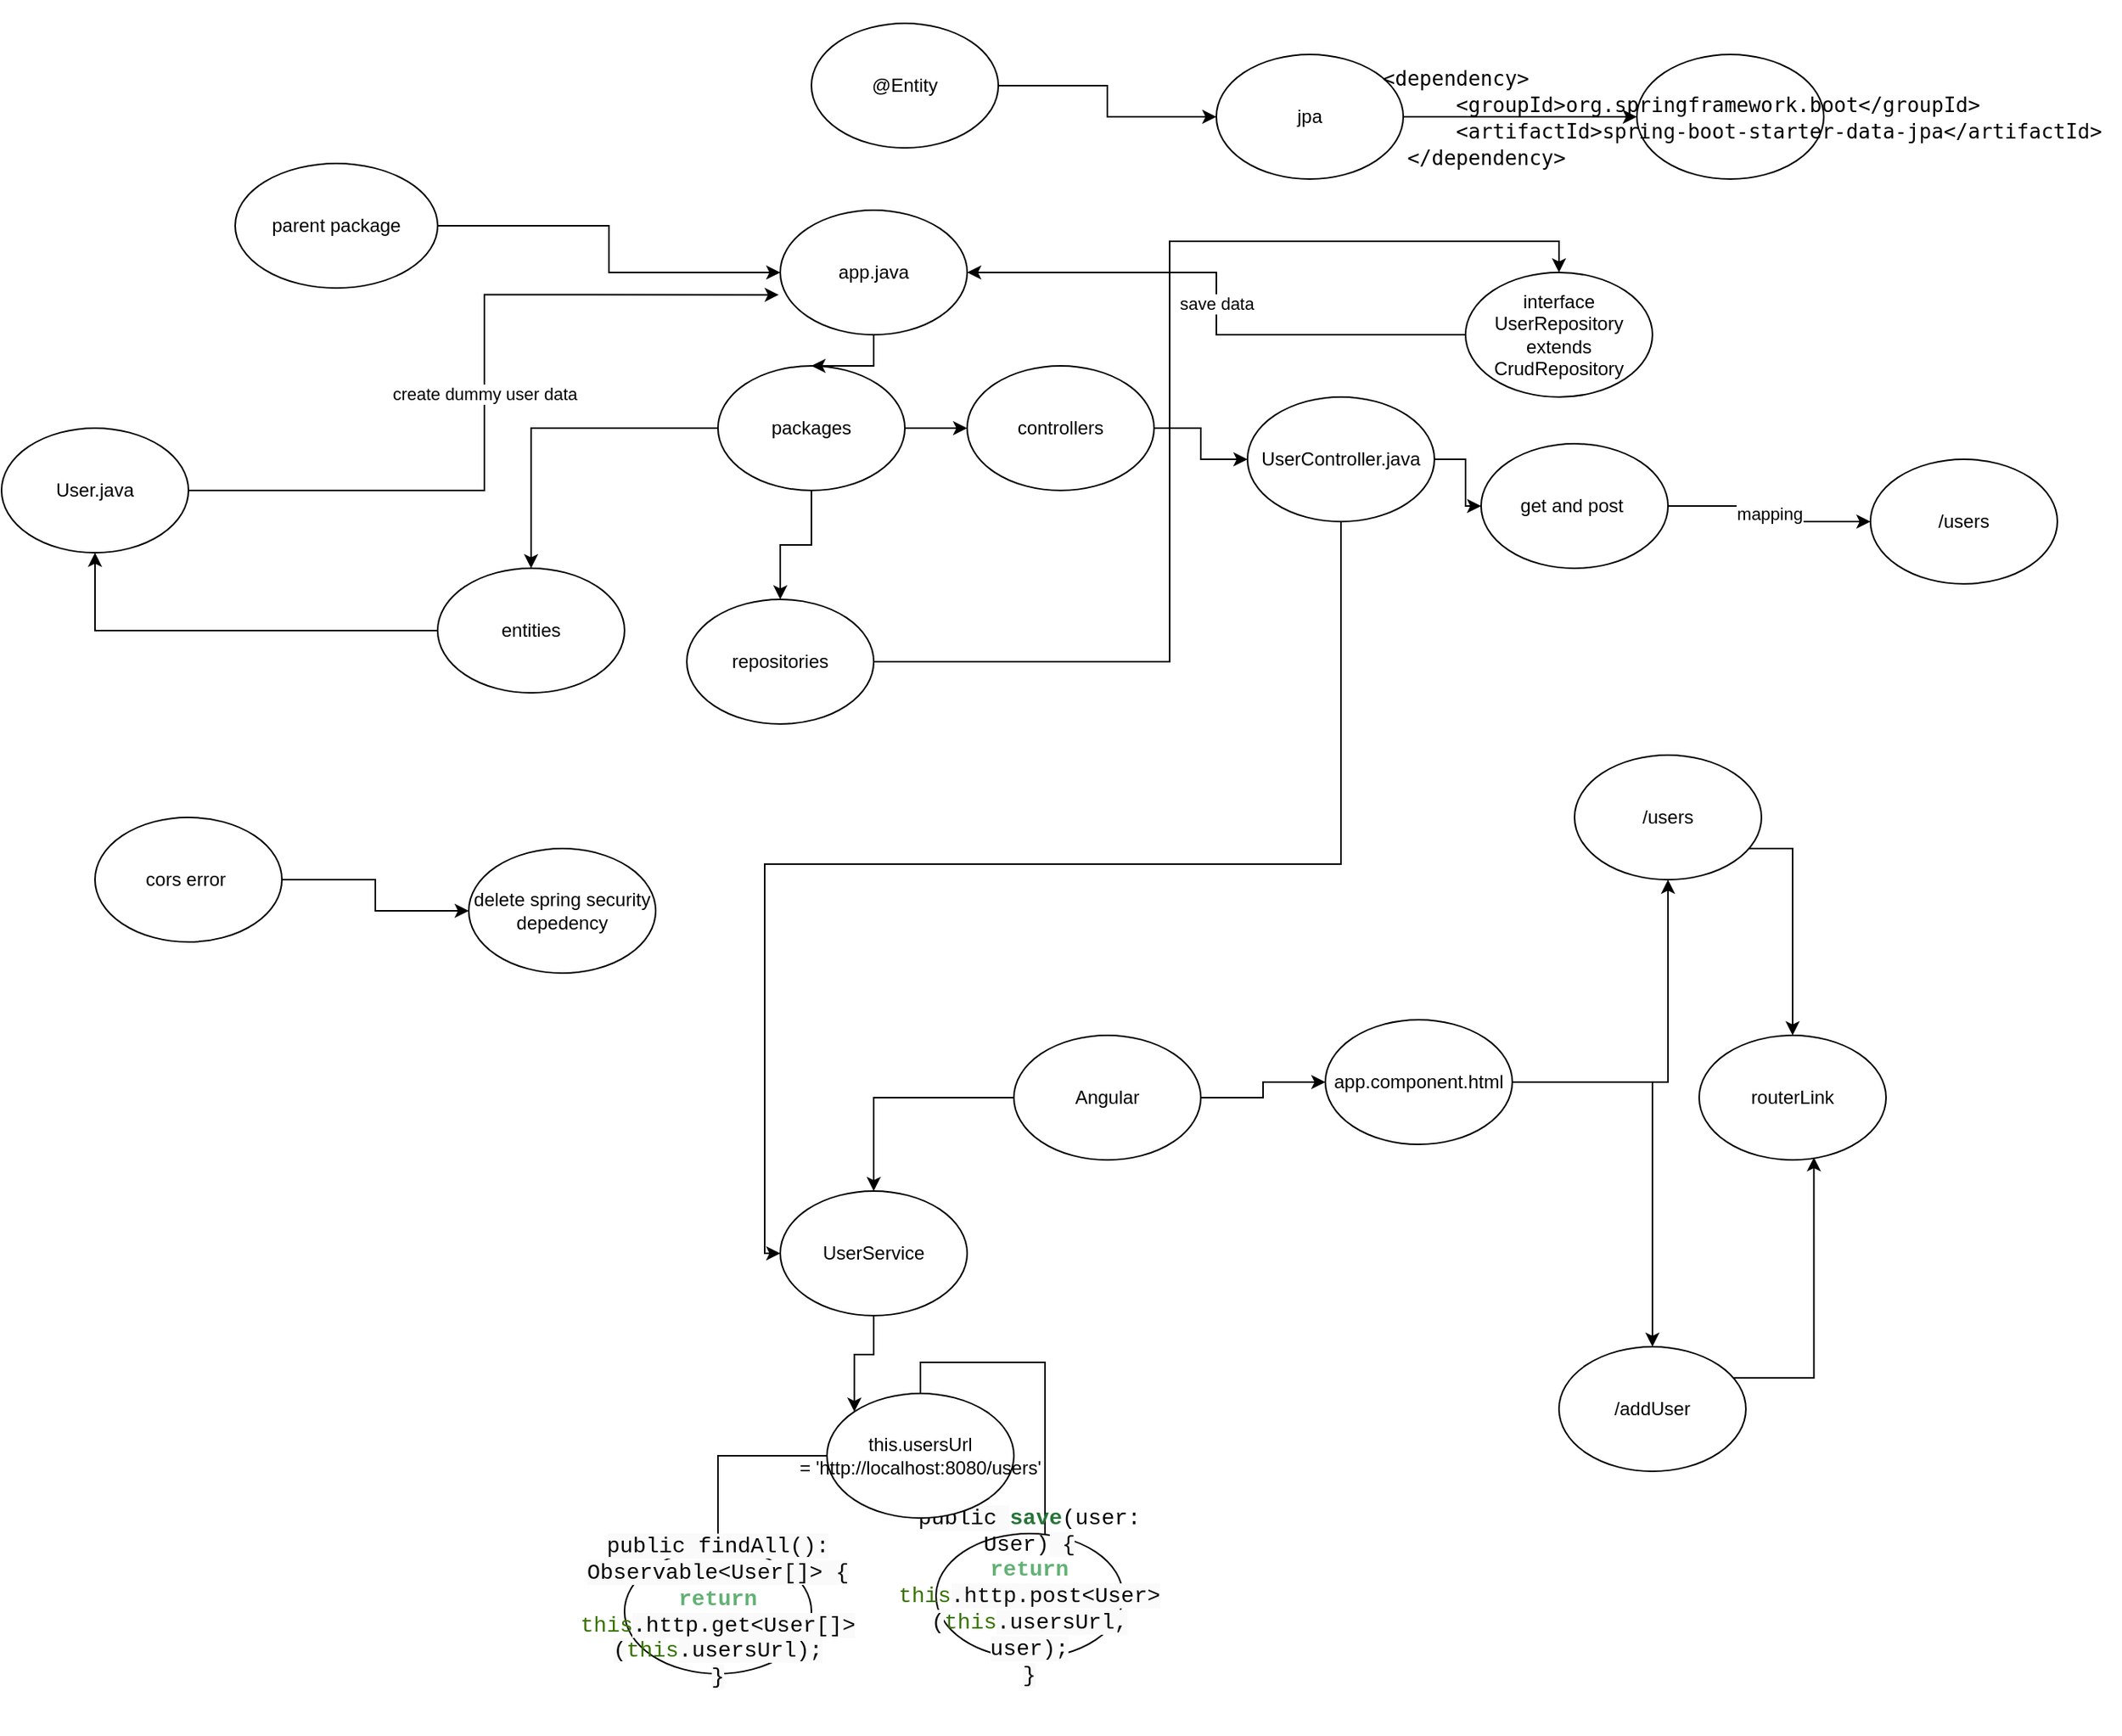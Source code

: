 <mxfile version="14.9.6" type="device"><diagram id="XQui4TSrL8P9fKs4TMkx" name="Page-1"><mxGraphModel dx="1221" dy="644" grid="1" gridSize="10" guides="1" tooltips="1" connect="1" arrows="1" fold="1" page="1" pageScale="1" pageWidth="3300" pageHeight="4681" math="0" shadow="0"><root><mxCell id="0"/><mxCell id="1" parent="0"/><mxCell id="p0-RQICh5ArtIbD8BfO9-2" style="edgeStyle=orthogonalEdgeStyle;rounded=0;orthogonalLoop=1;jettySize=auto;html=1;" edge="1" parent="1" source="p0-RQICh5ArtIbD8BfO9-1" target="p0-RQICh5ArtIbD8BfO9-3"><mxGeometry relative="1" as="geometry"><mxPoint x="690" y="280" as="targetPoint"/></mxGeometry></mxCell><mxCell id="p0-RQICh5ArtIbD8BfO9-4" style="edgeStyle=orthogonalEdgeStyle;rounded=0;orthogonalLoop=1;jettySize=auto;html=1;" edge="1" parent="1" source="p0-RQICh5ArtIbD8BfO9-1" target="p0-RQICh5ArtIbD8BfO9-7"><mxGeometry relative="1" as="geometry"><mxPoint x="510" y="390" as="targetPoint"/></mxGeometry></mxCell><mxCell id="p0-RQICh5ArtIbD8BfO9-5" style="edgeStyle=orthogonalEdgeStyle;rounded=0;orthogonalLoop=1;jettySize=auto;html=1;" edge="1" parent="1" source="p0-RQICh5ArtIbD8BfO9-1" target="p0-RQICh5ArtIbD8BfO9-6"><mxGeometry relative="1" as="geometry"><mxPoint x="370" y="280" as="targetPoint"/></mxGeometry></mxCell><mxCell id="p0-RQICh5ArtIbD8BfO9-1" value="packages" style="ellipse;whiteSpace=wrap;html=1;" vertex="1" parent="1"><mxGeometry x="470" y="240" width="120" height="80" as="geometry"/></mxCell><mxCell id="p0-RQICh5ArtIbD8BfO9-43" style="edgeStyle=orthogonalEdgeStyle;rounded=0;orthogonalLoop=1;jettySize=auto;html=1;" edge="1" parent="1" source="p0-RQICh5ArtIbD8BfO9-3" target="p0-RQICh5ArtIbD8BfO9-44"><mxGeometry relative="1" as="geometry"><mxPoint x="850" y="320" as="targetPoint"/></mxGeometry></mxCell><mxCell id="p0-RQICh5ArtIbD8BfO9-3" value="controllers" style="ellipse;whiteSpace=wrap;html=1;" vertex="1" parent="1"><mxGeometry x="630" y="240" width="120" height="80" as="geometry"/></mxCell><mxCell id="p0-RQICh5ArtIbD8BfO9-8" style="edgeStyle=orthogonalEdgeStyle;rounded=0;orthogonalLoop=1;jettySize=auto;html=1;" edge="1" parent="1" source="p0-RQICh5ArtIbD8BfO9-6" target="p0-RQICh5ArtIbD8BfO9-9"><mxGeometry relative="1" as="geometry"><mxPoint x="200" y="270" as="targetPoint"/></mxGeometry></mxCell><mxCell id="p0-RQICh5ArtIbD8BfO9-6" value="entities" style="ellipse;whiteSpace=wrap;html=1;" vertex="1" parent="1"><mxGeometry x="290" y="370" width="120" height="80" as="geometry"/></mxCell><mxCell id="p0-RQICh5ArtIbD8BfO9-16" style="edgeStyle=orthogonalEdgeStyle;rounded=0;orthogonalLoop=1;jettySize=auto;html=1;entryX=0.5;entryY=0;entryDx=0;entryDy=0;" edge="1" parent="1" source="p0-RQICh5ArtIbD8BfO9-7" target="p0-RQICh5ArtIbD8BfO9-15"><mxGeometry relative="1" as="geometry"/></mxCell><mxCell id="p0-RQICh5ArtIbD8BfO9-7" value="repositories" style="ellipse;whiteSpace=wrap;html=1;" vertex="1" parent="1"><mxGeometry x="450" y="390" width="120" height="80" as="geometry"/></mxCell><mxCell id="p0-RQICh5ArtIbD8BfO9-23" value="create dummy user data" style="edgeStyle=orthogonalEdgeStyle;rounded=0;orthogonalLoop=1;jettySize=auto;html=1;entryX=-0.008;entryY=0.679;entryDx=0;entryDy=0;entryPerimeter=0;" edge="1" parent="1" source="p0-RQICh5ArtIbD8BfO9-9" target="p0-RQICh5ArtIbD8BfO9-18"><mxGeometry relative="1" as="geometry"><mxPoint x="170" y="340" as="targetPoint"/></mxGeometry></mxCell><mxCell id="p0-RQICh5ArtIbD8BfO9-9" value="User.java" style="ellipse;whiteSpace=wrap;html=1;" vertex="1" parent="1"><mxGeometry x="10" y="280" width="120" height="80" as="geometry"/></mxCell><mxCell id="p0-RQICh5ArtIbD8BfO9-11" style="edgeStyle=orthogonalEdgeStyle;rounded=0;orthogonalLoop=1;jettySize=auto;html=1;" edge="1" parent="1" source="p0-RQICh5ArtIbD8BfO9-10" target="p0-RQICh5ArtIbD8BfO9-12"><mxGeometry relative="1" as="geometry"><mxPoint x="990" y="80" as="targetPoint"/></mxGeometry></mxCell><mxCell id="p0-RQICh5ArtIbD8BfO9-10" value="@Entity" style="ellipse;whiteSpace=wrap;html=1;" vertex="1" parent="1"><mxGeometry x="530" y="20" width="120" height="80" as="geometry"/></mxCell><mxCell id="p0-RQICh5ArtIbD8BfO9-13" style="edgeStyle=orthogonalEdgeStyle;rounded=0;orthogonalLoop=1;jettySize=auto;html=1;" edge="1" parent="1" source="p0-RQICh5ArtIbD8BfO9-12" target="p0-RQICh5ArtIbD8BfO9-14"><mxGeometry relative="1" as="geometry"><mxPoint x="1090" y="80" as="targetPoint"/></mxGeometry></mxCell><mxCell id="p0-RQICh5ArtIbD8BfO9-12" value="jpa" style="ellipse;whiteSpace=wrap;html=1;" vertex="1" parent="1"><mxGeometry x="790" y="40" width="120" height="80" as="geometry"/></mxCell><mxCell id="p0-RQICh5ArtIbD8BfO9-14" value="&#10;&#10;&lt;pre style=&quot;margin: 0px ; padding: 12px ; border: 0px ; font-style: normal ; font-weight: 400 ; font-stretch: inherit ; line-height: 1.308 ; font-size: 13px ; vertical-align: baseline ; box-sizing: inherit ; width: auto ; max-height: 600px ; overflow: auto ; border-radius: 5px ; overflow-wrap: normal ; letter-spacing: normal ; text-align: left ; text-indent: 0px ; text-transform: none ; word-spacing: 0px&quot;&gt;&lt;code style=&quot;margin: 0px; padding: 0px; border: 0px; font-style: inherit; font-variant: inherit; font-weight: inherit; font-stretch: inherit; line-height: inherit; font-size: 13px; vertical-align: baseline; box-sizing: inherit; background-color: transparent; border-radius: 0px;&quot;&gt;  &amp;lt;dependency&amp;gt;&#10;        &amp;lt;groupId&amp;gt;org.springframework.boot&amp;lt;/groupId&amp;gt;&#10;        &amp;lt;artifactId&amp;gt;spring-boot-starter-data-jpa&amp;lt;/artifactId&amp;gt;&#10;    &amp;lt;/dependency&amp;gt;&lt;/code&gt;&lt;/pre&gt;&#10;&#10;" style="ellipse;whiteSpace=wrap;html=1;" vertex="1" parent="1"><mxGeometry x="1060" y="40" width="120" height="80" as="geometry"/></mxCell><mxCell id="p0-RQICh5ArtIbD8BfO9-26" value="save data" style="edgeStyle=orthogonalEdgeStyle;rounded=0;orthogonalLoop=1;jettySize=auto;html=1;entryX=1;entryY=0.5;entryDx=0;entryDy=0;" edge="1" parent="1" source="p0-RQICh5ArtIbD8BfO9-15" target="p0-RQICh5ArtIbD8BfO9-18"><mxGeometry relative="1" as="geometry"/></mxCell><mxCell id="p0-RQICh5ArtIbD8BfO9-15" value="interface UserRepository extends CrudRepository" style="ellipse;whiteSpace=wrap;html=1;" vertex="1" parent="1"><mxGeometry x="950" y="180" width="120" height="80" as="geometry"/></mxCell><mxCell id="p0-RQICh5ArtIbD8BfO9-19" style="edgeStyle=orthogonalEdgeStyle;rounded=0;orthogonalLoop=1;jettySize=auto;html=1;entryX=0.5;entryY=0;entryDx=0;entryDy=0;" edge="1" parent="1" source="p0-RQICh5ArtIbD8BfO9-18" target="p0-RQICh5ArtIbD8BfO9-1"><mxGeometry relative="1" as="geometry"><mxPoint x="510" y="160" as="targetPoint"/></mxGeometry></mxCell><mxCell id="p0-RQICh5ArtIbD8BfO9-18" value="app.java" style="ellipse;whiteSpace=wrap;html=1;" vertex="1" parent="1"><mxGeometry x="510" y="140" width="120" height="80" as="geometry"/></mxCell><mxCell id="p0-RQICh5ArtIbD8BfO9-21" style="edgeStyle=orthogonalEdgeStyle;rounded=0;orthogonalLoop=1;jettySize=auto;html=1;" edge="1" parent="1" source="p0-RQICh5ArtIbD8BfO9-20" target="p0-RQICh5ArtIbD8BfO9-18"><mxGeometry relative="1" as="geometry"/></mxCell><mxCell id="p0-RQICh5ArtIbD8BfO9-20" value="parent package" style="ellipse;whiteSpace=wrap;html=1;" vertex="1" parent="1"><mxGeometry x="160" y="110" width="130" height="80" as="geometry"/></mxCell><mxCell id="p0-RQICh5ArtIbD8BfO9-28" style="edgeStyle=orthogonalEdgeStyle;rounded=0;orthogonalLoop=1;jettySize=auto;html=1;" edge="1" parent="1" source="p0-RQICh5ArtIbD8BfO9-27" target="p0-RQICh5ArtIbD8BfO9-29"><mxGeometry relative="1" as="geometry"><mxPoint x="940" y="750" as="targetPoint"/></mxGeometry></mxCell><mxCell id="p0-RQICh5ArtIbD8BfO9-37" style="edgeStyle=orthogonalEdgeStyle;rounded=0;orthogonalLoop=1;jettySize=auto;html=1;" edge="1" parent="1" source="p0-RQICh5ArtIbD8BfO9-27" target="p0-RQICh5ArtIbD8BfO9-38"><mxGeometry relative="1" as="geometry"><mxPoint x="780" y="810" as="targetPoint"/></mxGeometry></mxCell><mxCell id="p0-RQICh5ArtIbD8BfO9-27" value="Angular" style="ellipse;whiteSpace=wrap;html=1;" vertex="1" parent="1"><mxGeometry x="660" y="670" width="120" height="80" as="geometry"/></mxCell><mxCell id="p0-RQICh5ArtIbD8BfO9-30" style="edgeStyle=orthogonalEdgeStyle;rounded=0;orthogonalLoop=1;jettySize=auto;html=1;" edge="1" parent="1" source="p0-RQICh5ArtIbD8BfO9-29" target="p0-RQICh5ArtIbD8BfO9-31"><mxGeometry relative="1" as="geometry"><mxPoint x="1040" y="750" as="targetPoint"/></mxGeometry></mxCell><mxCell id="p0-RQICh5ArtIbD8BfO9-32" style="edgeStyle=orthogonalEdgeStyle;rounded=0;orthogonalLoop=1;jettySize=auto;html=1;" edge="1" parent="1" source="p0-RQICh5ArtIbD8BfO9-29" target="p0-RQICh5ArtIbD8BfO9-33"><mxGeometry relative="1" as="geometry"><mxPoint x="1060" y="880" as="targetPoint"/></mxGeometry></mxCell><mxCell id="p0-RQICh5ArtIbD8BfO9-29" value="app.component.html" style="ellipse;whiteSpace=wrap;html=1;" vertex="1" parent="1"><mxGeometry x="860" y="660" width="120" height="80" as="geometry"/></mxCell><mxCell id="p0-RQICh5ArtIbD8BfO9-35" style="edgeStyle=orthogonalEdgeStyle;rounded=0;orthogonalLoop=1;jettySize=auto;html=1;" edge="1" parent="1" source="p0-RQICh5ArtIbD8BfO9-31" target="p0-RQICh5ArtIbD8BfO9-36"><mxGeometry relative="1" as="geometry"><mxPoint x="1160" y="710" as="targetPoint"/><Array as="points"><mxPoint x="1160" y="550"/></Array></mxGeometry></mxCell><mxCell id="p0-RQICh5ArtIbD8BfO9-31" value="/users" style="ellipse;whiteSpace=wrap;html=1;" vertex="1" parent="1"><mxGeometry x="1020" y="490" width="120" height="80" as="geometry"/></mxCell><mxCell id="p0-RQICh5ArtIbD8BfO9-34" style="edgeStyle=orthogonalEdgeStyle;rounded=0;orthogonalLoop=1;jettySize=auto;html=1;entryX=0.614;entryY=0.979;entryDx=0;entryDy=0;entryPerimeter=0;" edge="1" parent="1" source="p0-RQICh5ArtIbD8BfO9-33" target="p0-RQICh5ArtIbD8BfO9-36"><mxGeometry relative="1" as="geometry"><mxPoint x="1160" y="880" as="targetPoint"/><Array as="points"><mxPoint x="1174" y="890"/></Array></mxGeometry></mxCell><mxCell id="p0-RQICh5ArtIbD8BfO9-33" value="/addUser" style="ellipse;whiteSpace=wrap;html=1;" vertex="1" parent="1"><mxGeometry x="1010" y="870" width="120" height="80" as="geometry"/></mxCell><mxCell id="p0-RQICh5ArtIbD8BfO9-36" value="routerLink" style="ellipse;whiteSpace=wrap;html=1;" vertex="1" parent="1"><mxGeometry x="1100" y="670" width="120" height="80" as="geometry"/></mxCell><mxCell id="p0-RQICh5ArtIbD8BfO9-39" style="edgeStyle=orthogonalEdgeStyle;rounded=0;orthogonalLoop=1;jettySize=auto;html=1;exitX=0;exitY=0.5;exitDx=0;exitDy=0;" edge="1" parent="1" source="p0-RQICh5ArtIbD8BfO9-49" target="p0-RQICh5ArtIbD8BfO9-40"><mxGeometry relative="1" as="geometry"><mxPoint x="580" y="890" as="targetPoint"/></mxGeometry></mxCell><mxCell id="p0-RQICh5ArtIbD8BfO9-41" style="edgeStyle=orthogonalEdgeStyle;rounded=0;orthogonalLoop=1;jettySize=auto;html=1;exitX=0.5;exitY=0;exitDx=0;exitDy=0;" edge="1" parent="1" source="p0-RQICh5ArtIbD8BfO9-49" target="p0-RQICh5ArtIbD8BfO9-42"><mxGeometry relative="1" as="geometry"><mxPoint x="690" y="950" as="targetPoint"/></mxGeometry></mxCell><mxCell id="p0-RQICh5ArtIbD8BfO9-50" style="edgeStyle=orthogonalEdgeStyle;rounded=0;orthogonalLoop=1;jettySize=auto;html=1;entryX=0;entryY=0;entryDx=0;entryDy=0;" edge="1" parent="1" source="p0-RQICh5ArtIbD8BfO9-38" target="p0-RQICh5ArtIbD8BfO9-49"><mxGeometry relative="1" as="geometry"/></mxCell><mxCell id="p0-RQICh5ArtIbD8BfO9-38" value="UserService" style="ellipse;whiteSpace=wrap;html=1;" vertex="1" parent="1"><mxGeometry x="510" y="770" width="120" height="80" as="geometry"/></mxCell><mxCell id="p0-RQICh5ArtIbD8BfO9-40" value="&#10;&#10;&lt;span style=&quot;color: rgb(0, 0, 0); font-family: &amp;quot;source code pro&amp;quot;, consolas, &amp;quot;bitstream vera sans mono&amp;quot;, &amp;quot;courier new&amp;quot;, courier, monospace; font-size: 14px; font-style: normal; font-weight: 300; letter-spacing: normal; text-indent: 0px; text-transform: none; word-spacing: 0px; background-color: rgb(250, 250, 250); display: inline; float: none;&quot;&gt; public findAll(): Observable&amp;lt;User[]&amp;gt; {&#10;    &lt;/span&gt;&lt;span class=&quot;hljs-keyword&quot; style=&quot;box-sizing: border-box; font-weight: 600; color: rgb(99, 177, 117); font-family: &amp;quot;source code pro&amp;quot;, consolas, &amp;quot;bitstream vera sans mono&amp;quot;, &amp;quot;courier new&amp;quot;, courier, monospace; font-size: 14px; font-style: normal; letter-spacing: normal; text-indent: 0px; text-transform: none; word-spacing: 0px;&quot;&gt;return&lt;/span&gt;&lt;span style=&quot;color: rgb(0, 0, 0); font-family: &amp;quot;source code pro&amp;quot;, consolas, &amp;quot;bitstream vera sans mono&amp;quot;, &amp;quot;courier new&amp;quot;, courier, monospace; font-size: 14px; font-style: normal; font-weight: 300; letter-spacing: normal; text-indent: 0px; text-transform: none; word-spacing: 0px; background-color: rgb(250, 250, 250); display: inline; float: none;&quot;&gt; &lt;/span&gt;&lt;span class=&quot;hljs-built_in&quot; style=&quot;box-sizing: border-box; color: rgb(57, 115, 0); font-family: &amp;quot;source code pro&amp;quot;, consolas, &amp;quot;bitstream vera sans mono&amp;quot;, &amp;quot;courier new&amp;quot;, courier, monospace; font-size: 14px; font-style: normal; font-weight: 300; letter-spacing: normal; text-indent: 0px; text-transform: none; word-spacing: 0px;&quot;&gt;this&lt;/span&gt;&lt;span style=&quot;color: rgb(0, 0, 0); font-family: &amp;quot;source code pro&amp;quot;, consolas, &amp;quot;bitstream vera sans mono&amp;quot;, &amp;quot;courier new&amp;quot;, courier, monospace; font-size: 14px; font-style: normal; font-weight: 300; letter-spacing: normal; text-indent: 0px; text-transform: none; word-spacing: 0px; background-color: rgb(250, 250, 250); display: inline; float: none;&quot;&gt;.http.get&amp;lt;User[]&amp;gt;(&lt;/span&gt;&lt;span class=&quot;hljs-built_in&quot; style=&quot;box-sizing: border-box; color: rgb(57, 115, 0); font-family: &amp;quot;source code pro&amp;quot;, consolas, &amp;quot;bitstream vera sans mono&amp;quot;, &amp;quot;courier new&amp;quot;, courier, monospace; font-size: 14px; font-style: normal; font-weight: 300; letter-spacing: normal; text-indent: 0px; text-transform: none; word-spacing: 0px;&quot;&gt;this&lt;/span&gt;&lt;span style=&quot;color: rgb(0, 0, 0); font-family: &amp;quot;source code pro&amp;quot;, consolas, &amp;quot;bitstream vera sans mono&amp;quot;, &amp;quot;courier new&amp;quot;, courier, monospace; font-size: 14px; font-style: normal; font-weight: 300; letter-spacing: normal; text-indent: 0px; text-transform: none; word-spacing: 0px; background-color: rgb(250, 250, 250); display: inline; float: none;&quot;&gt;.usersUrl);&#10;  }&lt;/span&gt;&#10;&#10;" style="ellipse;whiteSpace=wrap;html=1;" vertex="1" parent="1"><mxGeometry x="410" y="1000" width="120" height="80" as="geometry"/></mxCell><mxCell id="p0-RQICh5ArtIbD8BfO9-42" value="&#10;&#10;&lt;span style=&quot;color: rgb(0, 0, 0); font-family: &amp;quot;source code pro&amp;quot;, consolas, &amp;quot;bitstream vera sans mono&amp;quot;, &amp;quot;courier new&amp;quot;, courier, monospace; font-size: 14px; font-style: normal; font-weight: 300; letter-spacing: normal; text-indent: 0px; text-transform: none; word-spacing: 0px; background-color: rgb(250, 250, 250); display: inline; float: none;&quot;&gt; public &lt;/span&gt;&lt;span class=&quot;hljs-function&quot; style=&quot;box-sizing: border-box; color: rgb(0, 0, 0); font-family: &amp;quot;source code pro&amp;quot;, consolas, &amp;quot;bitstream vera sans mono&amp;quot;, &amp;quot;courier new&amp;quot;, courier, monospace; font-size: 14px; font-style: normal; font-weight: 300; letter-spacing: normal; text-indent: 0px; text-transform: none; word-spacing: 0px;&quot;&gt;&lt;span class=&quot;hljs-title&quot; style=&quot;box-sizing: border-box ; color: rgb(38 , 116 , 56) ; font-weight: bold&quot;&gt;save&lt;/span&gt;(&lt;span class=&quot;hljs-params&quot; style=&quot;box-sizing: border-box&quot;&gt;user: User&lt;/span&gt;)&lt;/span&gt;&lt;span style=&quot;color: rgb(0, 0, 0); font-family: &amp;quot;source code pro&amp;quot;, consolas, &amp;quot;bitstream vera sans mono&amp;quot;, &amp;quot;courier new&amp;quot;, courier, monospace; font-size: 14px; font-style: normal; font-weight: 300; letter-spacing: normal; text-indent: 0px; text-transform: none; word-spacing: 0px; background-color: rgb(250, 250, 250); display: inline; float: none;&quot;&gt; {&#10;    &lt;/span&gt;&lt;span class=&quot;hljs-keyword&quot; style=&quot;box-sizing: border-box; font-weight: 600; color: rgb(99, 177, 117); font-family: &amp;quot;source code pro&amp;quot;, consolas, &amp;quot;bitstream vera sans mono&amp;quot;, &amp;quot;courier new&amp;quot;, courier, monospace; font-size: 14px; font-style: normal; letter-spacing: normal; text-indent: 0px; text-transform: none; word-spacing: 0px;&quot;&gt;return&lt;/span&gt;&lt;span style=&quot;color: rgb(0, 0, 0); font-family: &amp;quot;source code pro&amp;quot;, consolas, &amp;quot;bitstream vera sans mono&amp;quot;, &amp;quot;courier new&amp;quot;, courier, monospace; font-size: 14px; font-style: normal; font-weight: 300; letter-spacing: normal; text-indent: 0px; text-transform: none; word-spacing: 0px; background-color: rgb(250, 250, 250); display: inline; float: none;&quot;&gt; &lt;/span&gt;&lt;span class=&quot;hljs-built_in&quot; style=&quot;box-sizing: border-box; color: rgb(57, 115, 0); font-family: &amp;quot;source code pro&amp;quot;, consolas, &amp;quot;bitstream vera sans mono&amp;quot;, &amp;quot;courier new&amp;quot;, courier, monospace; font-size: 14px; font-style: normal; font-weight: 300; letter-spacing: normal; text-indent: 0px; text-transform: none; word-spacing: 0px;&quot;&gt;this&lt;/span&gt;&lt;span style=&quot;color: rgb(0, 0, 0); font-family: &amp;quot;source code pro&amp;quot;, consolas, &amp;quot;bitstream vera sans mono&amp;quot;, &amp;quot;courier new&amp;quot;, courier, monospace; font-size: 14px; font-style: normal; font-weight: 300; letter-spacing: normal; text-indent: 0px; text-transform: none; word-spacing: 0px; background-color: rgb(250, 250, 250); display: inline; float: none;&quot;&gt;.http.post&amp;lt;User&amp;gt;(&lt;/span&gt;&lt;span class=&quot;hljs-built_in&quot; style=&quot;box-sizing: border-box; color: rgb(57, 115, 0); font-family: &amp;quot;source code pro&amp;quot;, consolas, &amp;quot;bitstream vera sans mono&amp;quot;, &amp;quot;courier new&amp;quot;, courier, monospace; font-size: 14px; font-style: normal; font-weight: 300; letter-spacing: normal; text-indent: 0px; text-transform: none; word-spacing: 0px;&quot;&gt;this&lt;/span&gt;&lt;span style=&quot;color: rgb(0, 0, 0); font-family: &amp;quot;source code pro&amp;quot;, consolas, &amp;quot;bitstream vera sans mono&amp;quot;, &amp;quot;courier new&amp;quot;, courier, monospace; font-size: 14px; font-style: normal; font-weight: 300; letter-spacing: normal; text-indent: 0px; text-transform: none; word-spacing: 0px; background-color: rgb(250, 250, 250); display: inline; float: none;&quot;&gt;.usersUrl, user);&#10;  }&lt;/span&gt;&#10;&#10;" style="ellipse;whiteSpace=wrap;html=1;" vertex="1" parent="1"><mxGeometry x="610" y="990" width="120" height="80" as="geometry"/></mxCell><mxCell id="p0-RQICh5ArtIbD8BfO9-45" style="edgeStyle=orthogonalEdgeStyle;rounded=0;orthogonalLoop=1;jettySize=auto;html=1;" edge="1" parent="1" source="p0-RQICh5ArtIbD8BfO9-44" target="p0-RQICh5ArtIbD8BfO9-46"><mxGeometry relative="1" as="geometry"><mxPoint x="960" y="320" as="targetPoint"/></mxGeometry></mxCell><mxCell id="p0-RQICh5ArtIbD8BfO9-51" style="edgeStyle=orthogonalEdgeStyle;rounded=0;orthogonalLoop=1;jettySize=auto;html=1;" edge="1" parent="1" source="p0-RQICh5ArtIbD8BfO9-44" target="p0-RQICh5ArtIbD8BfO9-38"><mxGeometry relative="1" as="geometry"><Array as="points"><mxPoint x="870" y="560"/><mxPoint x="500" y="560"/><mxPoint x="500" y="810"/></Array></mxGeometry></mxCell><mxCell id="p0-RQICh5ArtIbD8BfO9-44" value="UserController.java" style="ellipse;whiteSpace=wrap;html=1;" vertex="1" parent="1"><mxGeometry x="810" y="260" width="120" height="80" as="geometry"/></mxCell><mxCell id="p0-RQICh5ArtIbD8BfO9-47" value="mapping" style="edgeStyle=orthogonalEdgeStyle;rounded=0;orthogonalLoop=1;jettySize=auto;html=1;" edge="1" parent="1" source="p0-RQICh5ArtIbD8BfO9-46" target="p0-RQICh5ArtIbD8BfO9-48"><mxGeometry relative="1" as="geometry"><mxPoint x="1170" y="350" as="targetPoint"/></mxGeometry></mxCell><mxCell id="p0-RQICh5ArtIbD8BfO9-46" value="get and post&amp;nbsp;" style="ellipse;whiteSpace=wrap;html=1;" vertex="1" parent="1"><mxGeometry x="960" y="290" width="120" height="80" as="geometry"/></mxCell><mxCell id="p0-RQICh5ArtIbD8BfO9-48" value="/users" style="ellipse;whiteSpace=wrap;html=1;" vertex="1" parent="1"><mxGeometry x="1210" y="300" width="120" height="80" as="geometry"/></mxCell><mxCell id="p0-RQICh5ArtIbD8BfO9-49" value="this.usersUrl =&amp;nbsp;'http://localhost:8080/users'" style="ellipse;whiteSpace=wrap;html=1;" vertex="1" parent="1"><mxGeometry x="540" y="900" width="120" height="80" as="geometry"/></mxCell><mxCell id="p0-RQICh5ArtIbD8BfO9-53" style="edgeStyle=orthogonalEdgeStyle;rounded=0;orthogonalLoop=1;jettySize=auto;html=1;" edge="1" parent="1" source="p0-RQICh5ArtIbD8BfO9-52" target="p0-RQICh5ArtIbD8BfO9-54"><mxGeometry relative="1" as="geometry"><mxPoint x="370" y="590.0" as="targetPoint"/></mxGeometry></mxCell><mxCell id="p0-RQICh5ArtIbD8BfO9-52" value="cors error&amp;nbsp;" style="ellipse;whiteSpace=wrap;html=1;" vertex="1" parent="1"><mxGeometry x="70" y="530" width="120" height="80" as="geometry"/></mxCell><mxCell id="p0-RQICh5ArtIbD8BfO9-54" value="delete spring security depedency" style="ellipse;whiteSpace=wrap;html=1;" vertex="1" parent="1"><mxGeometry x="310" y="550.0" width="120" height="80" as="geometry"/></mxCell></root></mxGraphModel></diagram></mxfile>